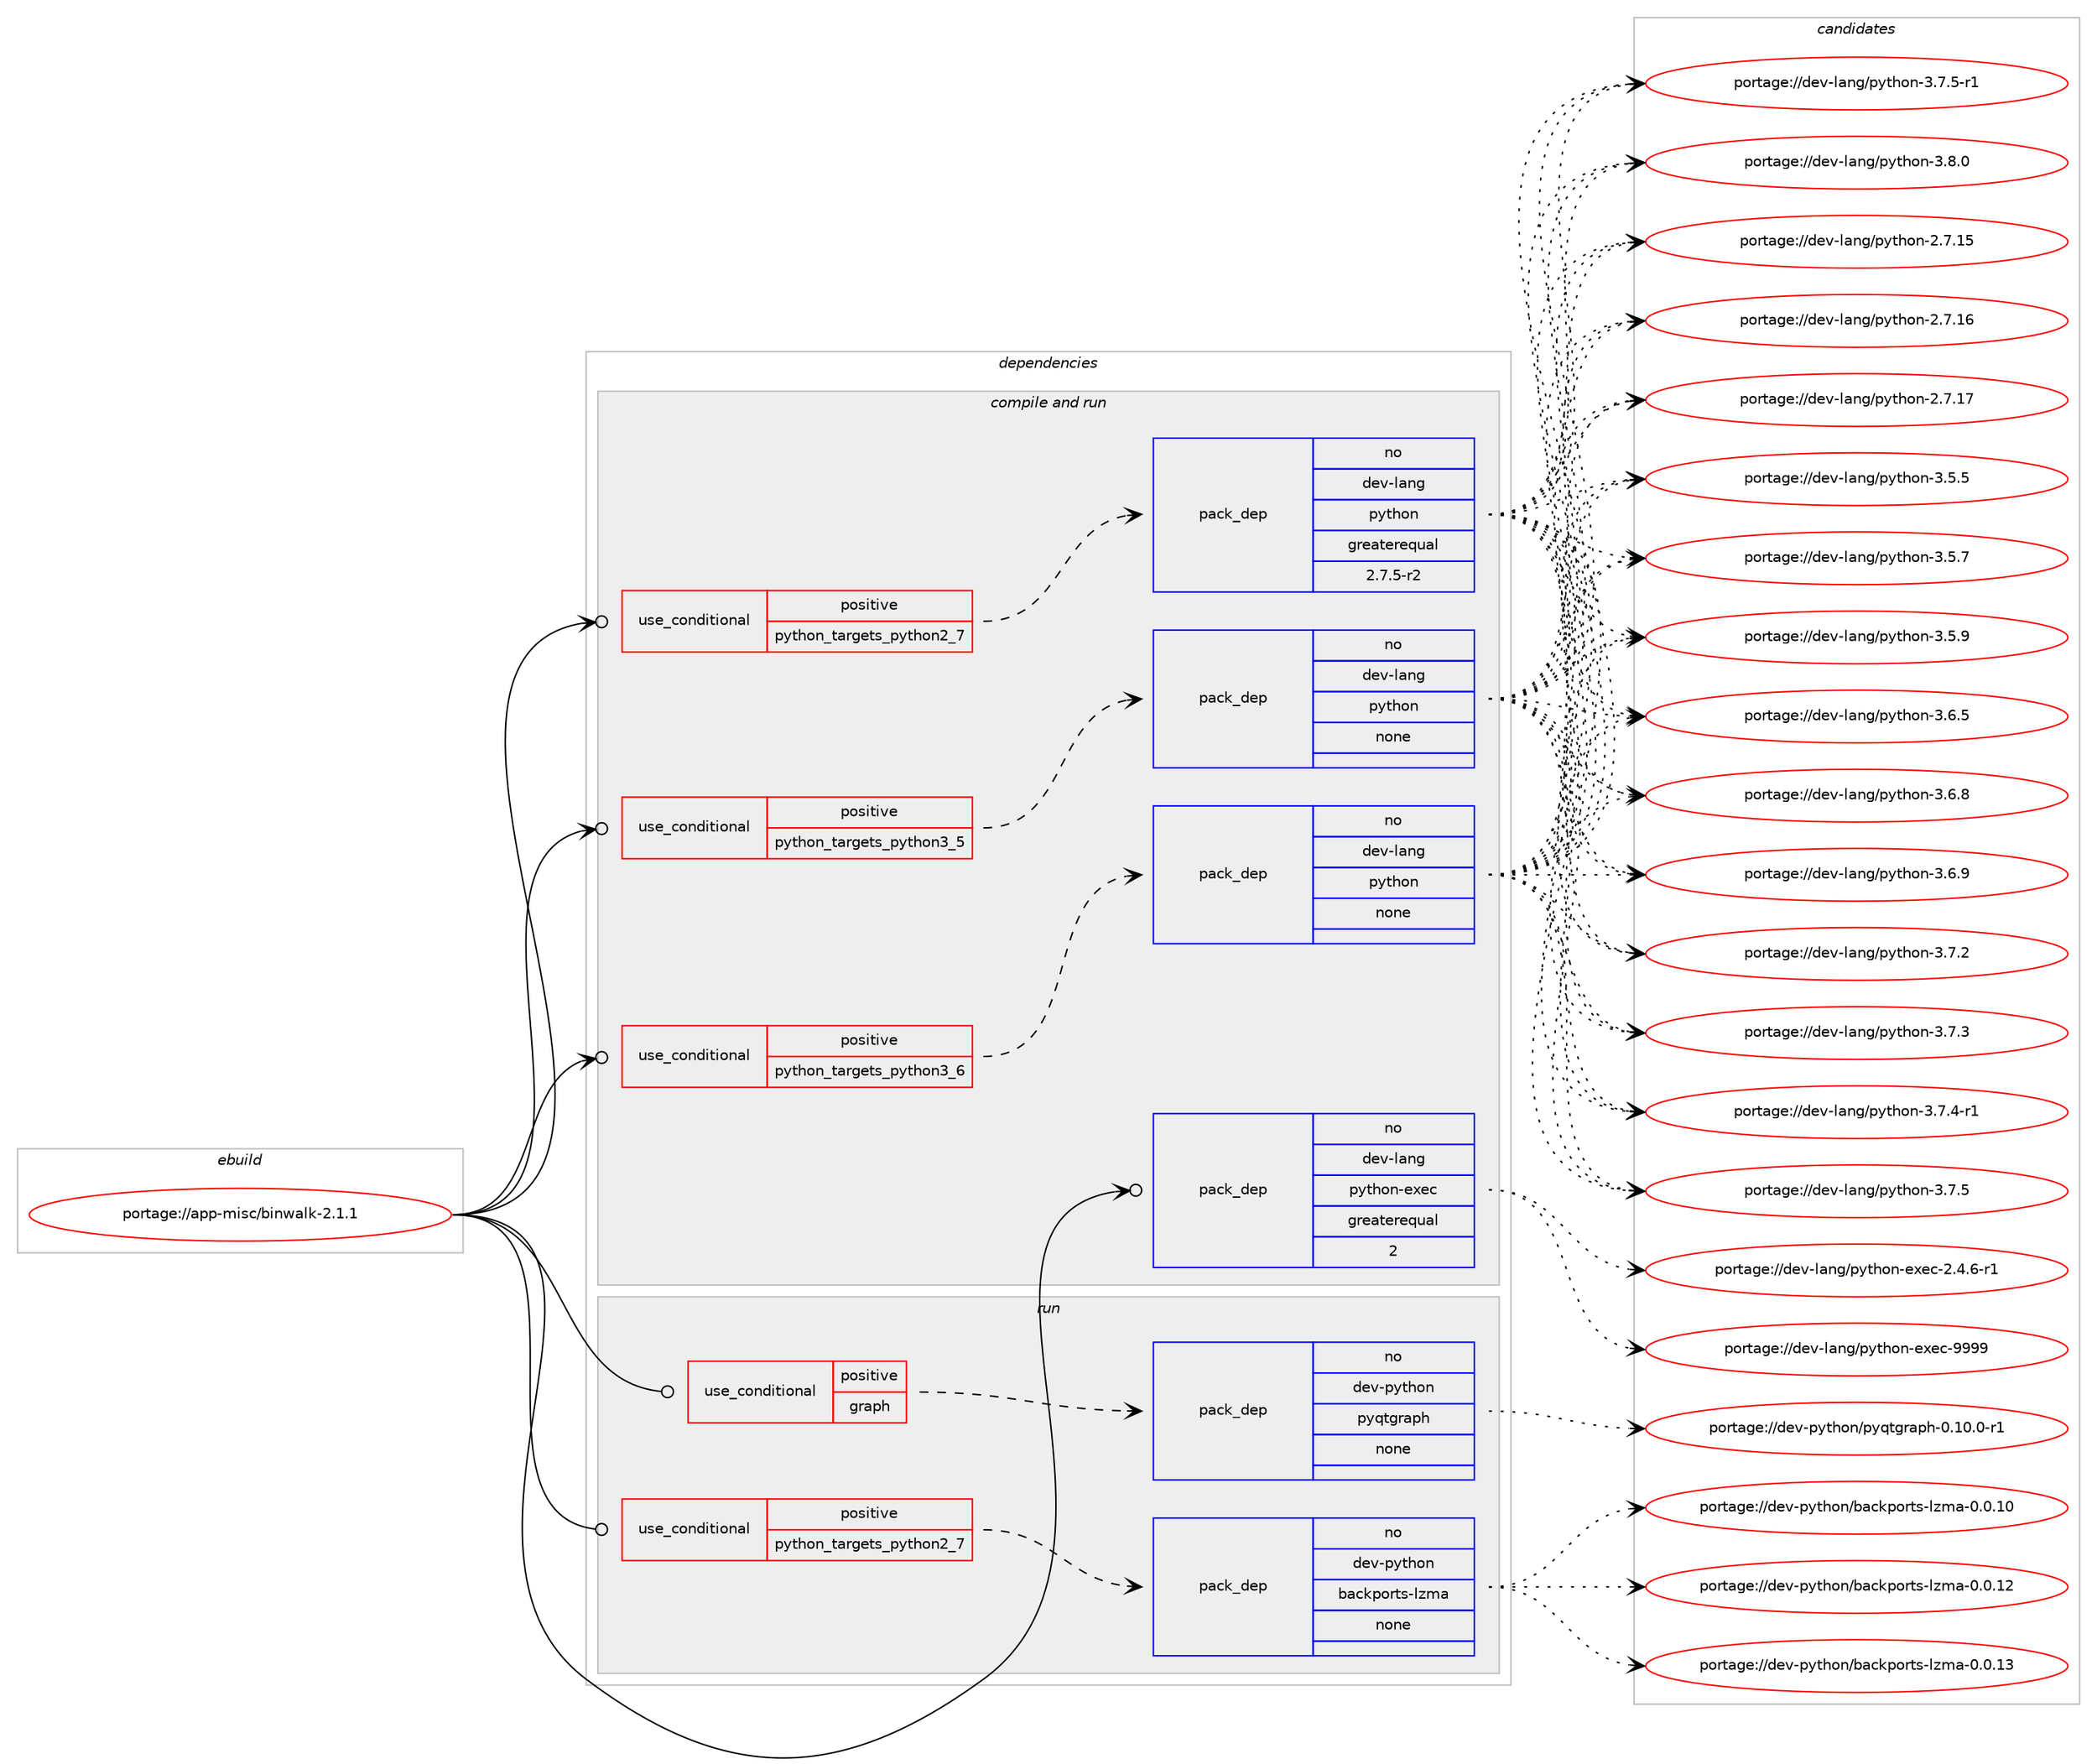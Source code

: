 digraph prolog {

# *************
# Graph options
# *************

newrank=true;
concentrate=true;
compound=true;
graph [rankdir=LR,fontname=Helvetica,fontsize=10,ranksep=1.5];#, ranksep=2.5, nodesep=0.2];
edge  [arrowhead=vee];
node  [fontname=Helvetica,fontsize=10];

# **********
# The ebuild
# **********

subgraph cluster_leftcol {
color=gray;
rank=same;
label=<<i>ebuild</i>>;
id [label="portage://app-misc/binwalk-2.1.1", color=red, width=4, href="../app-misc/binwalk-2.1.1.svg"];
}

# ****************
# The dependencies
# ****************

subgraph cluster_midcol {
color=gray;
label=<<i>dependencies</i>>;
subgraph cluster_compile {
fillcolor="#eeeeee";
style=filled;
label=<<i>compile</i>>;
}
subgraph cluster_compileandrun {
fillcolor="#eeeeee";
style=filled;
label=<<i>compile and run</i>>;
subgraph cond8393 {
dependency33395 [label=<<TABLE BORDER="0" CELLBORDER="1" CELLSPACING="0" CELLPADDING="4"><TR><TD ROWSPAN="3" CELLPADDING="10">use_conditional</TD></TR><TR><TD>positive</TD></TR><TR><TD>python_targets_python2_7</TD></TR></TABLE>>, shape=none, color=red];
subgraph pack24464 {
dependency33396 [label=<<TABLE BORDER="0" CELLBORDER="1" CELLSPACING="0" CELLPADDING="4" WIDTH="220"><TR><TD ROWSPAN="6" CELLPADDING="30">pack_dep</TD></TR><TR><TD WIDTH="110">no</TD></TR><TR><TD>dev-lang</TD></TR><TR><TD>python</TD></TR><TR><TD>greaterequal</TD></TR><TR><TD>2.7.5-r2</TD></TR></TABLE>>, shape=none, color=blue];
}
dependency33395:e -> dependency33396:w [weight=20,style="dashed",arrowhead="vee"];
}
id:e -> dependency33395:w [weight=20,style="solid",arrowhead="odotvee"];
subgraph cond8394 {
dependency33397 [label=<<TABLE BORDER="0" CELLBORDER="1" CELLSPACING="0" CELLPADDING="4"><TR><TD ROWSPAN="3" CELLPADDING="10">use_conditional</TD></TR><TR><TD>positive</TD></TR><TR><TD>python_targets_python3_5</TD></TR></TABLE>>, shape=none, color=red];
subgraph pack24465 {
dependency33398 [label=<<TABLE BORDER="0" CELLBORDER="1" CELLSPACING="0" CELLPADDING="4" WIDTH="220"><TR><TD ROWSPAN="6" CELLPADDING="30">pack_dep</TD></TR><TR><TD WIDTH="110">no</TD></TR><TR><TD>dev-lang</TD></TR><TR><TD>python</TD></TR><TR><TD>none</TD></TR><TR><TD></TD></TR></TABLE>>, shape=none, color=blue];
}
dependency33397:e -> dependency33398:w [weight=20,style="dashed",arrowhead="vee"];
}
id:e -> dependency33397:w [weight=20,style="solid",arrowhead="odotvee"];
subgraph cond8395 {
dependency33399 [label=<<TABLE BORDER="0" CELLBORDER="1" CELLSPACING="0" CELLPADDING="4"><TR><TD ROWSPAN="3" CELLPADDING="10">use_conditional</TD></TR><TR><TD>positive</TD></TR><TR><TD>python_targets_python3_6</TD></TR></TABLE>>, shape=none, color=red];
subgraph pack24466 {
dependency33400 [label=<<TABLE BORDER="0" CELLBORDER="1" CELLSPACING="0" CELLPADDING="4" WIDTH="220"><TR><TD ROWSPAN="6" CELLPADDING="30">pack_dep</TD></TR><TR><TD WIDTH="110">no</TD></TR><TR><TD>dev-lang</TD></TR><TR><TD>python</TD></TR><TR><TD>none</TD></TR><TR><TD></TD></TR></TABLE>>, shape=none, color=blue];
}
dependency33399:e -> dependency33400:w [weight=20,style="dashed",arrowhead="vee"];
}
id:e -> dependency33399:w [weight=20,style="solid",arrowhead="odotvee"];
subgraph pack24467 {
dependency33401 [label=<<TABLE BORDER="0" CELLBORDER="1" CELLSPACING="0" CELLPADDING="4" WIDTH="220"><TR><TD ROWSPAN="6" CELLPADDING="30">pack_dep</TD></TR><TR><TD WIDTH="110">no</TD></TR><TR><TD>dev-lang</TD></TR><TR><TD>python-exec</TD></TR><TR><TD>greaterequal</TD></TR><TR><TD>2</TD></TR></TABLE>>, shape=none, color=blue];
}
id:e -> dependency33401:w [weight=20,style="solid",arrowhead="odotvee"];
}
subgraph cluster_run {
fillcolor="#eeeeee";
style=filled;
label=<<i>run</i>>;
subgraph cond8396 {
dependency33402 [label=<<TABLE BORDER="0" CELLBORDER="1" CELLSPACING="0" CELLPADDING="4"><TR><TD ROWSPAN="3" CELLPADDING="10">use_conditional</TD></TR><TR><TD>positive</TD></TR><TR><TD>graph</TD></TR></TABLE>>, shape=none, color=red];
subgraph pack24468 {
dependency33403 [label=<<TABLE BORDER="0" CELLBORDER="1" CELLSPACING="0" CELLPADDING="4" WIDTH="220"><TR><TD ROWSPAN="6" CELLPADDING="30">pack_dep</TD></TR><TR><TD WIDTH="110">no</TD></TR><TR><TD>dev-python</TD></TR><TR><TD>pyqtgraph</TD></TR><TR><TD>none</TD></TR><TR><TD></TD></TR></TABLE>>, shape=none, color=blue];
}
dependency33402:e -> dependency33403:w [weight=20,style="dashed",arrowhead="vee"];
}
id:e -> dependency33402:w [weight=20,style="solid",arrowhead="odot"];
subgraph cond8397 {
dependency33404 [label=<<TABLE BORDER="0" CELLBORDER="1" CELLSPACING="0" CELLPADDING="4"><TR><TD ROWSPAN="3" CELLPADDING="10">use_conditional</TD></TR><TR><TD>positive</TD></TR><TR><TD>python_targets_python2_7</TD></TR></TABLE>>, shape=none, color=red];
subgraph pack24469 {
dependency33405 [label=<<TABLE BORDER="0" CELLBORDER="1" CELLSPACING="0" CELLPADDING="4" WIDTH="220"><TR><TD ROWSPAN="6" CELLPADDING="30">pack_dep</TD></TR><TR><TD WIDTH="110">no</TD></TR><TR><TD>dev-python</TD></TR><TR><TD>backports-lzma</TD></TR><TR><TD>none</TD></TR><TR><TD></TD></TR></TABLE>>, shape=none, color=blue];
}
dependency33404:e -> dependency33405:w [weight=20,style="dashed",arrowhead="vee"];
}
id:e -> dependency33404:w [weight=20,style="solid",arrowhead="odot"];
}
}

# **************
# The candidates
# **************

subgraph cluster_choices {
rank=same;
color=gray;
label=<<i>candidates</i>>;

subgraph choice24464 {
color=black;
nodesep=1;
choiceportage10010111845108971101034711212111610411111045504655464953 [label="portage://dev-lang/python-2.7.15", color=red, width=4,href="../dev-lang/python-2.7.15.svg"];
choiceportage10010111845108971101034711212111610411111045504655464954 [label="portage://dev-lang/python-2.7.16", color=red, width=4,href="../dev-lang/python-2.7.16.svg"];
choiceportage10010111845108971101034711212111610411111045504655464955 [label="portage://dev-lang/python-2.7.17", color=red, width=4,href="../dev-lang/python-2.7.17.svg"];
choiceportage100101118451089711010347112121116104111110455146534653 [label="portage://dev-lang/python-3.5.5", color=red, width=4,href="../dev-lang/python-3.5.5.svg"];
choiceportage100101118451089711010347112121116104111110455146534655 [label="portage://dev-lang/python-3.5.7", color=red, width=4,href="../dev-lang/python-3.5.7.svg"];
choiceportage100101118451089711010347112121116104111110455146534657 [label="portage://dev-lang/python-3.5.9", color=red, width=4,href="../dev-lang/python-3.5.9.svg"];
choiceportage100101118451089711010347112121116104111110455146544653 [label="portage://dev-lang/python-3.6.5", color=red, width=4,href="../dev-lang/python-3.6.5.svg"];
choiceportage100101118451089711010347112121116104111110455146544656 [label="portage://dev-lang/python-3.6.8", color=red, width=4,href="../dev-lang/python-3.6.8.svg"];
choiceportage100101118451089711010347112121116104111110455146544657 [label="portage://dev-lang/python-3.6.9", color=red, width=4,href="../dev-lang/python-3.6.9.svg"];
choiceportage100101118451089711010347112121116104111110455146554650 [label="portage://dev-lang/python-3.7.2", color=red, width=4,href="../dev-lang/python-3.7.2.svg"];
choiceportage100101118451089711010347112121116104111110455146554651 [label="portage://dev-lang/python-3.7.3", color=red, width=4,href="../dev-lang/python-3.7.3.svg"];
choiceportage1001011184510897110103471121211161041111104551465546524511449 [label="portage://dev-lang/python-3.7.4-r1", color=red, width=4,href="../dev-lang/python-3.7.4-r1.svg"];
choiceportage100101118451089711010347112121116104111110455146554653 [label="portage://dev-lang/python-3.7.5", color=red, width=4,href="../dev-lang/python-3.7.5.svg"];
choiceportage1001011184510897110103471121211161041111104551465546534511449 [label="portage://dev-lang/python-3.7.5-r1", color=red, width=4,href="../dev-lang/python-3.7.5-r1.svg"];
choiceportage100101118451089711010347112121116104111110455146564648 [label="portage://dev-lang/python-3.8.0", color=red, width=4,href="../dev-lang/python-3.8.0.svg"];
dependency33396:e -> choiceportage10010111845108971101034711212111610411111045504655464953:w [style=dotted,weight="100"];
dependency33396:e -> choiceportage10010111845108971101034711212111610411111045504655464954:w [style=dotted,weight="100"];
dependency33396:e -> choiceportage10010111845108971101034711212111610411111045504655464955:w [style=dotted,weight="100"];
dependency33396:e -> choiceportage100101118451089711010347112121116104111110455146534653:w [style=dotted,weight="100"];
dependency33396:e -> choiceportage100101118451089711010347112121116104111110455146534655:w [style=dotted,weight="100"];
dependency33396:e -> choiceportage100101118451089711010347112121116104111110455146534657:w [style=dotted,weight="100"];
dependency33396:e -> choiceportage100101118451089711010347112121116104111110455146544653:w [style=dotted,weight="100"];
dependency33396:e -> choiceportage100101118451089711010347112121116104111110455146544656:w [style=dotted,weight="100"];
dependency33396:e -> choiceportage100101118451089711010347112121116104111110455146544657:w [style=dotted,weight="100"];
dependency33396:e -> choiceportage100101118451089711010347112121116104111110455146554650:w [style=dotted,weight="100"];
dependency33396:e -> choiceportage100101118451089711010347112121116104111110455146554651:w [style=dotted,weight="100"];
dependency33396:e -> choiceportage1001011184510897110103471121211161041111104551465546524511449:w [style=dotted,weight="100"];
dependency33396:e -> choiceportage100101118451089711010347112121116104111110455146554653:w [style=dotted,weight="100"];
dependency33396:e -> choiceportage1001011184510897110103471121211161041111104551465546534511449:w [style=dotted,weight="100"];
dependency33396:e -> choiceportage100101118451089711010347112121116104111110455146564648:w [style=dotted,weight="100"];
}
subgraph choice24465 {
color=black;
nodesep=1;
choiceportage10010111845108971101034711212111610411111045504655464953 [label="portage://dev-lang/python-2.7.15", color=red, width=4,href="../dev-lang/python-2.7.15.svg"];
choiceportage10010111845108971101034711212111610411111045504655464954 [label="portage://dev-lang/python-2.7.16", color=red, width=4,href="../dev-lang/python-2.7.16.svg"];
choiceportage10010111845108971101034711212111610411111045504655464955 [label="portage://dev-lang/python-2.7.17", color=red, width=4,href="../dev-lang/python-2.7.17.svg"];
choiceportage100101118451089711010347112121116104111110455146534653 [label="portage://dev-lang/python-3.5.5", color=red, width=4,href="../dev-lang/python-3.5.5.svg"];
choiceportage100101118451089711010347112121116104111110455146534655 [label="portage://dev-lang/python-3.5.7", color=red, width=4,href="../dev-lang/python-3.5.7.svg"];
choiceportage100101118451089711010347112121116104111110455146534657 [label="portage://dev-lang/python-3.5.9", color=red, width=4,href="../dev-lang/python-3.5.9.svg"];
choiceportage100101118451089711010347112121116104111110455146544653 [label="portage://dev-lang/python-3.6.5", color=red, width=4,href="../dev-lang/python-3.6.5.svg"];
choiceportage100101118451089711010347112121116104111110455146544656 [label="portage://dev-lang/python-3.6.8", color=red, width=4,href="../dev-lang/python-3.6.8.svg"];
choiceportage100101118451089711010347112121116104111110455146544657 [label="portage://dev-lang/python-3.6.9", color=red, width=4,href="../dev-lang/python-3.6.9.svg"];
choiceportage100101118451089711010347112121116104111110455146554650 [label="portage://dev-lang/python-3.7.2", color=red, width=4,href="../dev-lang/python-3.7.2.svg"];
choiceportage100101118451089711010347112121116104111110455146554651 [label="portage://dev-lang/python-3.7.3", color=red, width=4,href="../dev-lang/python-3.7.3.svg"];
choiceportage1001011184510897110103471121211161041111104551465546524511449 [label="portage://dev-lang/python-3.7.4-r1", color=red, width=4,href="../dev-lang/python-3.7.4-r1.svg"];
choiceportage100101118451089711010347112121116104111110455146554653 [label="portage://dev-lang/python-3.7.5", color=red, width=4,href="../dev-lang/python-3.7.5.svg"];
choiceportage1001011184510897110103471121211161041111104551465546534511449 [label="portage://dev-lang/python-3.7.5-r1", color=red, width=4,href="../dev-lang/python-3.7.5-r1.svg"];
choiceportage100101118451089711010347112121116104111110455146564648 [label="portage://dev-lang/python-3.8.0", color=red, width=4,href="../dev-lang/python-3.8.0.svg"];
dependency33398:e -> choiceportage10010111845108971101034711212111610411111045504655464953:w [style=dotted,weight="100"];
dependency33398:e -> choiceportage10010111845108971101034711212111610411111045504655464954:w [style=dotted,weight="100"];
dependency33398:e -> choiceportage10010111845108971101034711212111610411111045504655464955:w [style=dotted,weight="100"];
dependency33398:e -> choiceportage100101118451089711010347112121116104111110455146534653:w [style=dotted,weight="100"];
dependency33398:e -> choiceportage100101118451089711010347112121116104111110455146534655:w [style=dotted,weight="100"];
dependency33398:e -> choiceportage100101118451089711010347112121116104111110455146534657:w [style=dotted,weight="100"];
dependency33398:e -> choiceportage100101118451089711010347112121116104111110455146544653:w [style=dotted,weight="100"];
dependency33398:e -> choiceportage100101118451089711010347112121116104111110455146544656:w [style=dotted,weight="100"];
dependency33398:e -> choiceportage100101118451089711010347112121116104111110455146544657:w [style=dotted,weight="100"];
dependency33398:e -> choiceportage100101118451089711010347112121116104111110455146554650:w [style=dotted,weight="100"];
dependency33398:e -> choiceportage100101118451089711010347112121116104111110455146554651:w [style=dotted,weight="100"];
dependency33398:e -> choiceportage1001011184510897110103471121211161041111104551465546524511449:w [style=dotted,weight="100"];
dependency33398:e -> choiceportage100101118451089711010347112121116104111110455146554653:w [style=dotted,weight="100"];
dependency33398:e -> choiceportage1001011184510897110103471121211161041111104551465546534511449:w [style=dotted,weight="100"];
dependency33398:e -> choiceportage100101118451089711010347112121116104111110455146564648:w [style=dotted,weight="100"];
}
subgraph choice24466 {
color=black;
nodesep=1;
choiceportage10010111845108971101034711212111610411111045504655464953 [label="portage://dev-lang/python-2.7.15", color=red, width=4,href="../dev-lang/python-2.7.15.svg"];
choiceportage10010111845108971101034711212111610411111045504655464954 [label="portage://dev-lang/python-2.7.16", color=red, width=4,href="../dev-lang/python-2.7.16.svg"];
choiceportage10010111845108971101034711212111610411111045504655464955 [label="portage://dev-lang/python-2.7.17", color=red, width=4,href="../dev-lang/python-2.7.17.svg"];
choiceportage100101118451089711010347112121116104111110455146534653 [label="portage://dev-lang/python-3.5.5", color=red, width=4,href="../dev-lang/python-3.5.5.svg"];
choiceportage100101118451089711010347112121116104111110455146534655 [label="portage://dev-lang/python-3.5.7", color=red, width=4,href="../dev-lang/python-3.5.7.svg"];
choiceportage100101118451089711010347112121116104111110455146534657 [label="portage://dev-lang/python-3.5.9", color=red, width=4,href="../dev-lang/python-3.5.9.svg"];
choiceportage100101118451089711010347112121116104111110455146544653 [label="portage://dev-lang/python-3.6.5", color=red, width=4,href="../dev-lang/python-3.6.5.svg"];
choiceportage100101118451089711010347112121116104111110455146544656 [label="portage://dev-lang/python-3.6.8", color=red, width=4,href="../dev-lang/python-3.6.8.svg"];
choiceportage100101118451089711010347112121116104111110455146544657 [label="portage://dev-lang/python-3.6.9", color=red, width=4,href="../dev-lang/python-3.6.9.svg"];
choiceportage100101118451089711010347112121116104111110455146554650 [label="portage://dev-lang/python-3.7.2", color=red, width=4,href="../dev-lang/python-3.7.2.svg"];
choiceportage100101118451089711010347112121116104111110455146554651 [label="portage://dev-lang/python-3.7.3", color=red, width=4,href="../dev-lang/python-3.7.3.svg"];
choiceportage1001011184510897110103471121211161041111104551465546524511449 [label="portage://dev-lang/python-3.7.4-r1", color=red, width=4,href="../dev-lang/python-3.7.4-r1.svg"];
choiceportage100101118451089711010347112121116104111110455146554653 [label="portage://dev-lang/python-3.7.5", color=red, width=4,href="../dev-lang/python-3.7.5.svg"];
choiceportage1001011184510897110103471121211161041111104551465546534511449 [label="portage://dev-lang/python-3.7.5-r1", color=red, width=4,href="../dev-lang/python-3.7.5-r1.svg"];
choiceportage100101118451089711010347112121116104111110455146564648 [label="portage://dev-lang/python-3.8.0", color=red, width=4,href="../dev-lang/python-3.8.0.svg"];
dependency33400:e -> choiceportage10010111845108971101034711212111610411111045504655464953:w [style=dotted,weight="100"];
dependency33400:e -> choiceportage10010111845108971101034711212111610411111045504655464954:w [style=dotted,weight="100"];
dependency33400:e -> choiceportage10010111845108971101034711212111610411111045504655464955:w [style=dotted,weight="100"];
dependency33400:e -> choiceportage100101118451089711010347112121116104111110455146534653:w [style=dotted,weight="100"];
dependency33400:e -> choiceportage100101118451089711010347112121116104111110455146534655:w [style=dotted,weight="100"];
dependency33400:e -> choiceportage100101118451089711010347112121116104111110455146534657:w [style=dotted,weight="100"];
dependency33400:e -> choiceportage100101118451089711010347112121116104111110455146544653:w [style=dotted,weight="100"];
dependency33400:e -> choiceportage100101118451089711010347112121116104111110455146544656:w [style=dotted,weight="100"];
dependency33400:e -> choiceportage100101118451089711010347112121116104111110455146544657:w [style=dotted,weight="100"];
dependency33400:e -> choiceportage100101118451089711010347112121116104111110455146554650:w [style=dotted,weight="100"];
dependency33400:e -> choiceportage100101118451089711010347112121116104111110455146554651:w [style=dotted,weight="100"];
dependency33400:e -> choiceportage1001011184510897110103471121211161041111104551465546524511449:w [style=dotted,weight="100"];
dependency33400:e -> choiceportage100101118451089711010347112121116104111110455146554653:w [style=dotted,weight="100"];
dependency33400:e -> choiceportage1001011184510897110103471121211161041111104551465546534511449:w [style=dotted,weight="100"];
dependency33400:e -> choiceportage100101118451089711010347112121116104111110455146564648:w [style=dotted,weight="100"];
}
subgraph choice24467 {
color=black;
nodesep=1;
choiceportage10010111845108971101034711212111610411111045101120101994550465246544511449 [label="portage://dev-lang/python-exec-2.4.6-r1", color=red, width=4,href="../dev-lang/python-exec-2.4.6-r1.svg"];
choiceportage10010111845108971101034711212111610411111045101120101994557575757 [label="portage://dev-lang/python-exec-9999", color=red, width=4,href="../dev-lang/python-exec-9999.svg"];
dependency33401:e -> choiceportage10010111845108971101034711212111610411111045101120101994550465246544511449:w [style=dotted,weight="100"];
dependency33401:e -> choiceportage10010111845108971101034711212111610411111045101120101994557575757:w [style=dotted,weight="100"];
}
subgraph choice24468 {
color=black;
nodesep=1;
choiceportage100101118451121211161041111104711212111311610311497112104454846494846484511449 [label="portage://dev-python/pyqtgraph-0.10.0-r1", color=red, width=4,href="../dev-python/pyqtgraph-0.10.0-r1.svg"];
dependency33403:e -> choiceportage100101118451121211161041111104711212111311610311497112104454846494846484511449:w [style=dotted,weight="100"];
}
subgraph choice24469 {
color=black;
nodesep=1;
choiceportage1001011184511212111610411111047989799107112111114116115451081221099745484648464948 [label="portage://dev-python/backports-lzma-0.0.10", color=red, width=4,href="../dev-python/backports-lzma-0.0.10.svg"];
choiceportage1001011184511212111610411111047989799107112111114116115451081221099745484648464950 [label="portage://dev-python/backports-lzma-0.0.12", color=red, width=4,href="../dev-python/backports-lzma-0.0.12.svg"];
choiceportage1001011184511212111610411111047989799107112111114116115451081221099745484648464951 [label="portage://dev-python/backports-lzma-0.0.13", color=red, width=4,href="../dev-python/backports-lzma-0.0.13.svg"];
dependency33405:e -> choiceportage1001011184511212111610411111047989799107112111114116115451081221099745484648464948:w [style=dotted,weight="100"];
dependency33405:e -> choiceportage1001011184511212111610411111047989799107112111114116115451081221099745484648464950:w [style=dotted,weight="100"];
dependency33405:e -> choiceportage1001011184511212111610411111047989799107112111114116115451081221099745484648464951:w [style=dotted,weight="100"];
}
}

}
